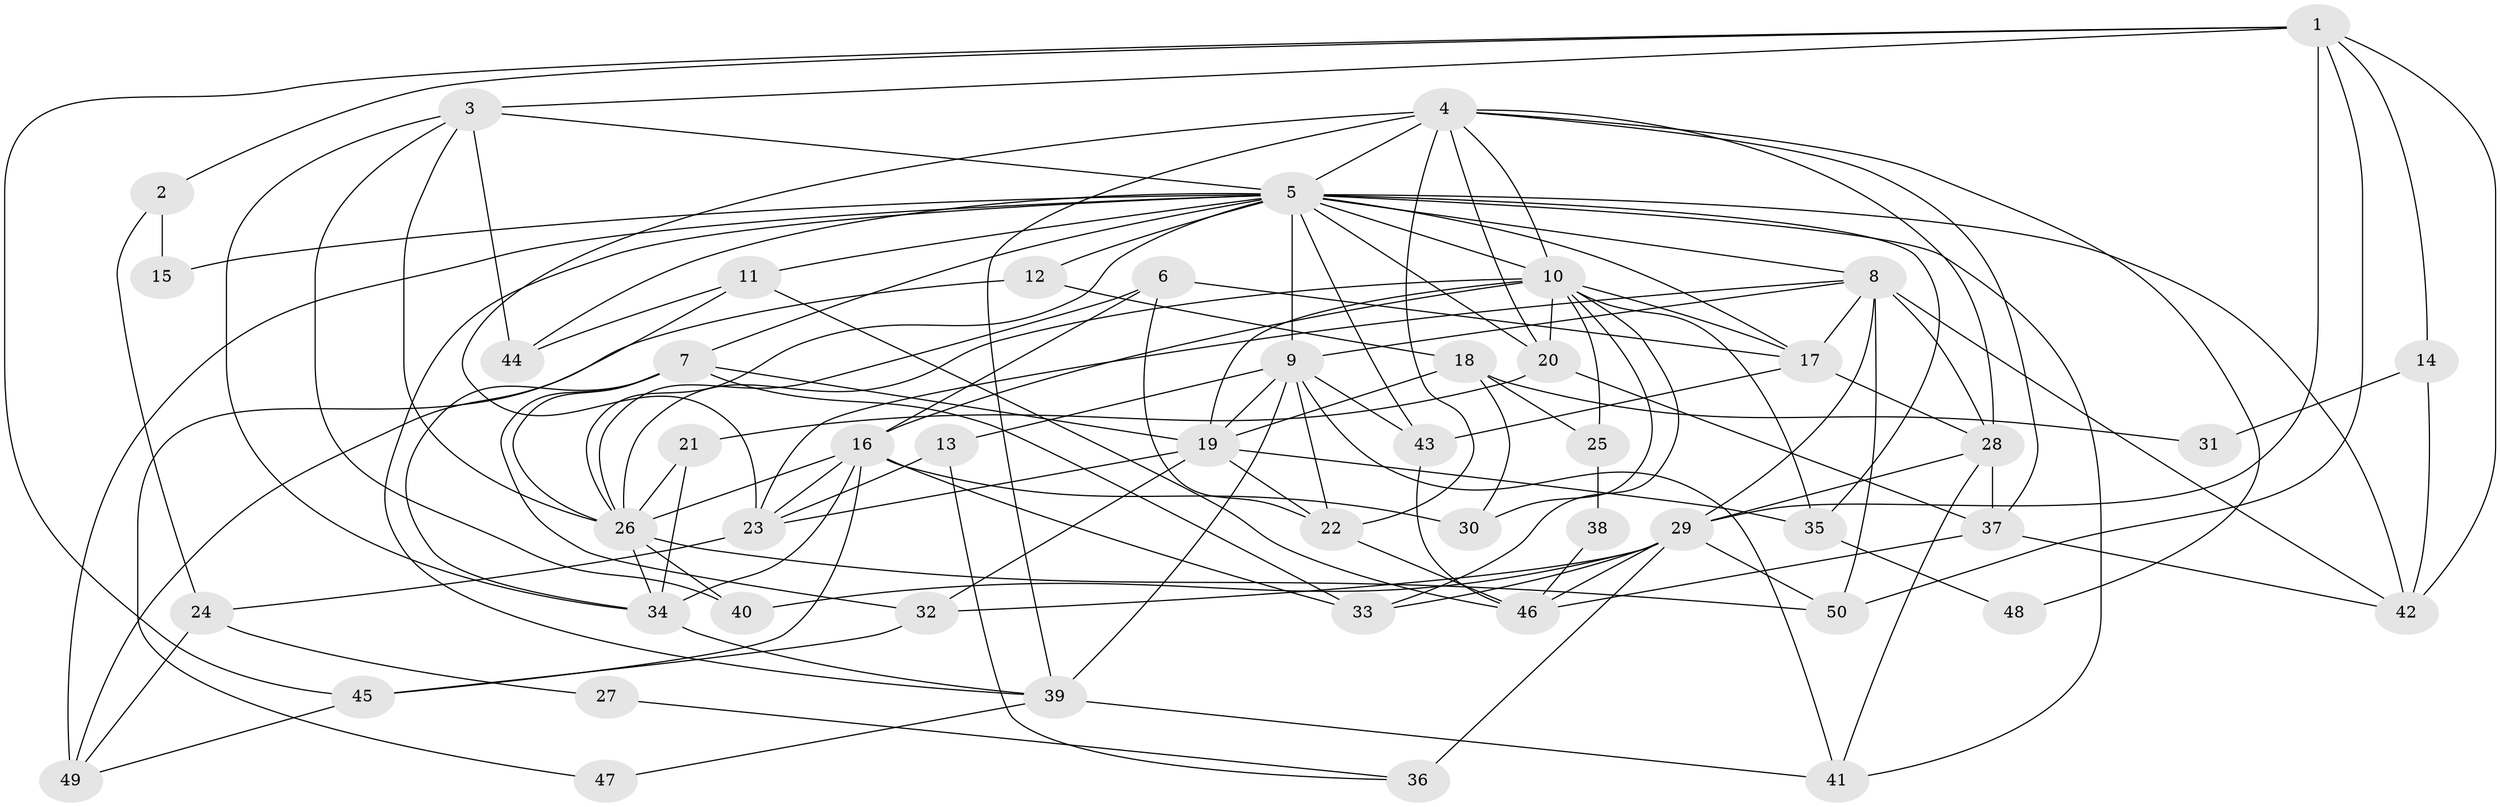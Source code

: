 // original degree distribution, {7: 0.04040404040404041, 4: 0.32323232323232326, 5: 0.13131313131313133, 2: 0.16161616161616163, 3: 0.2222222222222222, 6: 0.10101010101010101, 8: 0.010101010101010102, 9: 0.010101010101010102}
// Generated by graph-tools (version 1.1) at 2025/36/03/09/25 02:36:00]
// undirected, 50 vertices, 128 edges
graph export_dot {
graph [start="1"]
  node [color=gray90,style=filled];
  1;
  2;
  3;
  4;
  5;
  6;
  7;
  8;
  9;
  10;
  11;
  12;
  13;
  14;
  15;
  16;
  17;
  18;
  19;
  20;
  21;
  22;
  23;
  24;
  25;
  26;
  27;
  28;
  29;
  30;
  31;
  32;
  33;
  34;
  35;
  36;
  37;
  38;
  39;
  40;
  41;
  42;
  43;
  44;
  45;
  46;
  47;
  48;
  49;
  50;
  1 -- 2 [weight=1.0];
  1 -- 3 [weight=1.0];
  1 -- 14 [weight=1.0];
  1 -- 29 [weight=1.0];
  1 -- 42 [weight=1.0];
  1 -- 45 [weight=1.0];
  1 -- 50 [weight=1.0];
  2 -- 15 [weight=1.0];
  2 -- 24 [weight=1.0];
  3 -- 5 [weight=1.0];
  3 -- 26 [weight=1.0];
  3 -- 34 [weight=1.0];
  3 -- 40 [weight=1.0];
  3 -- 44 [weight=1.0];
  4 -- 5 [weight=1.0];
  4 -- 10 [weight=1.0];
  4 -- 20 [weight=1.0];
  4 -- 22 [weight=2.0];
  4 -- 23 [weight=1.0];
  4 -- 28 [weight=1.0];
  4 -- 37 [weight=1.0];
  4 -- 39 [weight=1.0];
  4 -- 48 [weight=1.0];
  5 -- 7 [weight=1.0];
  5 -- 8 [weight=2.0];
  5 -- 9 [weight=1.0];
  5 -- 10 [weight=1.0];
  5 -- 11 [weight=2.0];
  5 -- 12 [weight=1.0];
  5 -- 15 [weight=1.0];
  5 -- 17 [weight=1.0];
  5 -- 20 [weight=1.0];
  5 -- 26 [weight=1.0];
  5 -- 35 [weight=1.0];
  5 -- 39 [weight=1.0];
  5 -- 41 [weight=1.0];
  5 -- 42 [weight=1.0];
  5 -- 43 [weight=1.0];
  5 -- 44 [weight=1.0];
  5 -- 49 [weight=1.0];
  6 -- 16 [weight=1.0];
  6 -- 17 [weight=1.0];
  6 -- 22 [weight=1.0];
  6 -- 26 [weight=1.0];
  7 -- 19 [weight=1.0];
  7 -- 26 [weight=1.0];
  7 -- 32 [weight=1.0];
  7 -- 33 [weight=1.0];
  7 -- 34 [weight=1.0];
  8 -- 9 [weight=1.0];
  8 -- 17 [weight=1.0];
  8 -- 23 [weight=1.0];
  8 -- 28 [weight=2.0];
  8 -- 29 [weight=1.0];
  8 -- 42 [weight=1.0];
  8 -- 50 [weight=1.0];
  9 -- 13 [weight=1.0];
  9 -- 19 [weight=1.0];
  9 -- 22 [weight=1.0];
  9 -- 39 [weight=1.0];
  9 -- 41 [weight=1.0];
  9 -- 43 [weight=1.0];
  10 -- 16 [weight=1.0];
  10 -- 17 [weight=1.0];
  10 -- 19 [weight=3.0];
  10 -- 20 [weight=1.0];
  10 -- 25 [weight=1.0];
  10 -- 26 [weight=1.0];
  10 -- 30 [weight=1.0];
  10 -- 33 [weight=1.0];
  10 -- 35 [weight=1.0];
  11 -- 44 [weight=1.0];
  11 -- 46 [weight=1.0];
  11 -- 47 [weight=1.0];
  12 -- 18 [weight=1.0];
  12 -- 49 [weight=1.0];
  13 -- 23 [weight=1.0];
  13 -- 36 [weight=1.0];
  14 -- 31 [weight=1.0];
  14 -- 42 [weight=1.0];
  16 -- 23 [weight=1.0];
  16 -- 26 [weight=2.0];
  16 -- 30 [weight=1.0];
  16 -- 33 [weight=1.0];
  16 -- 34 [weight=2.0];
  16 -- 45 [weight=1.0];
  17 -- 28 [weight=1.0];
  17 -- 43 [weight=2.0];
  18 -- 19 [weight=1.0];
  18 -- 25 [weight=1.0];
  18 -- 30 [weight=1.0];
  18 -- 31 [weight=1.0];
  19 -- 22 [weight=3.0];
  19 -- 23 [weight=1.0];
  19 -- 32 [weight=2.0];
  19 -- 35 [weight=1.0];
  20 -- 21 [weight=1.0];
  20 -- 37 [weight=1.0];
  21 -- 26 [weight=1.0];
  21 -- 34 [weight=1.0];
  22 -- 46 [weight=1.0];
  23 -- 24 [weight=1.0];
  24 -- 27 [weight=1.0];
  24 -- 49 [weight=1.0];
  25 -- 38 [weight=1.0];
  26 -- 34 [weight=1.0];
  26 -- 40 [weight=1.0];
  26 -- 50 [weight=1.0];
  27 -- 36 [weight=1.0];
  28 -- 29 [weight=1.0];
  28 -- 37 [weight=1.0];
  28 -- 41 [weight=1.0];
  29 -- 32 [weight=1.0];
  29 -- 33 [weight=1.0];
  29 -- 36 [weight=2.0];
  29 -- 40 [weight=1.0];
  29 -- 46 [weight=1.0];
  29 -- 50 [weight=1.0];
  32 -- 45 [weight=1.0];
  34 -- 39 [weight=1.0];
  35 -- 48 [weight=1.0];
  37 -- 42 [weight=1.0];
  37 -- 46 [weight=1.0];
  38 -- 46 [weight=1.0];
  39 -- 41 [weight=1.0];
  39 -- 47 [weight=1.0];
  43 -- 46 [weight=1.0];
  45 -- 49 [weight=1.0];
}
